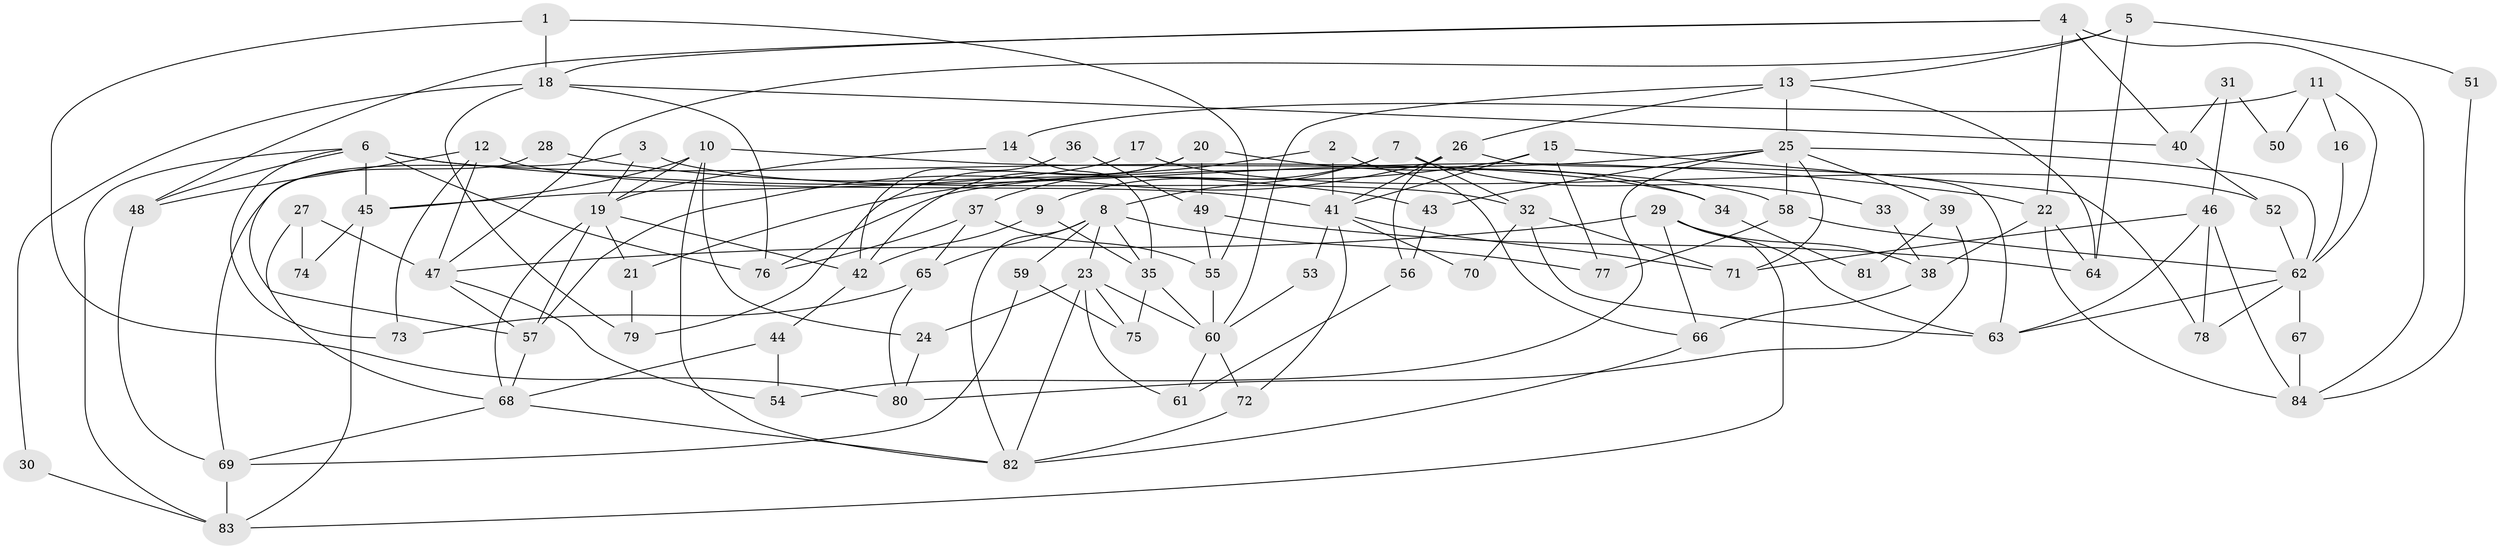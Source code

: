 // Generated by graph-tools (version 1.1) at 2025/50/03/09/25 03:50:03]
// undirected, 84 vertices, 168 edges
graph export_dot {
graph [start="1"]
  node [color=gray90,style=filled];
  1;
  2;
  3;
  4;
  5;
  6;
  7;
  8;
  9;
  10;
  11;
  12;
  13;
  14;
  15;
  16;
  17;
  18;
  19;
  20;
  21;
  22;
  23;
  24;
  25;
  26;
  27;
  28;
  29;
  30;
  31;
  32;
  33;
  34;
  35;
  36;
  37;
  38;
  39;
  40;
  41;
  42;
  43;
  44;
  45;
  46;
  47;
  48;
  49;
  50;
  51;
  52;
  53;
  54;
  55;
  56;
  57;
  58;
  59;
  60;
  61;
  62;
  63;
  64;
  65;
  66;
  67;
  68;
  69;
  70;
  71;
  72;
  73;
  74;
  75;
  76;
  77;
  78;
  79;
  80;
  81;
  82;
  83;
  84;
  1 -- 55;
  1 -- 18;
  1 -- 80;
  2 -- 41;
  2 -- 66;
  2 -- 37;
  3 -- 69;
  3 -- 19;
  3 -- 32;
  4 -- 22;
  4 -- 48;
  4 -- 18;
  4 -- 40;
  4 -- 84;
  5 -- 13;
  5 -- 64;
  5 -- 47;
  5 -- 51;
  6 -- 45;
  6 -- 48;
  6 -- 22;
  6 -- 34;
  6 -- 73;
  6 -- 76;
  6 -- 83;
  7 -- 9;
  7 -- 32;
  7 -- 8;
  7 -- 33;
  8 -- 82;
  8 -- 23;
  8 -- 35;
  8 -- 59;
  8 -- 65;
  8 -- 77;
  9 -- 42;
  9 -- 35;
  10 -- 58;
  10 -- 19;
  10 -- 24;
  10 -- 45;
  10 -- 82;
  11 -- 62;
  11 -- 14;
  11 -- 16;
  11 -- 50;
  12 -- 47;
  12 -- 73;
  12 -- 41;
  12 -- 48;
  13 -- 60;
  13 -- 25;
  13 -- 26;
  13 -- 64;
  14 -- 35;
  14 -- 19;
  15 -- 77;
  15 -- 41;
  15 -- 21;
  15 -- 78;
  16 -- 62;
  17 -- 45;
  17 -- 52;
  18 -- 76;
  18 -- 30;
  18 -- 40;
  18 -- 79;
  19 -- 57;
  19 -- 68;
  19 -- 21;
  19 -- 42;
  20 -- 79;
  20 -- 42;
  20 -- 34;
  20 -- 49;
  21 -- 79;
  22 -- 64;
  22 -- 38;
  22 -- 84;
  23 -- 82;
  23 -- 24;
  23 -- 60;
  23 -- 61;
  23 -- 75;
  24 -- 80;
  25 -- 71;
  25 -- 76;
  25 -- 39;
  25 -- 43;
  25 -- 54;
  25 -- 58;
  25 -- 62;
  26 -- 41;
  26 -- 56;
  26 -- 57;
  26 -- 63;
  27 -- 68;
  27 -- 47;
  27 -- 74;
  28 -- 43;
  28 -- 57;
  29 -- 83;
  29 -- 63;
  29 -- 38;
  29 -- 47;
  29 -- 66;
  30 -- 83;
  31 -- 40;
  31 -- 46;
  31 -- 50;
  32 -- 63;
  32 -- 70;
  32 -- 71;
  33 -- 38;
  34 -- 81;
  35 -- 60;
  35 -- 75;
  36 -- 49;
  36 -- 42;
  37 -- 65;
  37 -- 55;
  37 -- 76;
  38 -- 66;
  39 -- 80;
  39 -- 81;
  40 -- 52;
  41 -- 71;
  41 -- 53;
  41 -- 70;
  41 -- 72;
  42 -- 44;
  43 -- 56;
  44 -- 68;
  44 -- 54;
  45 -- 83;
  45 -- 74;
  46 -- 63;
  46 -- 84;
  46 -- 71;
  46 -- 78;
  47 -- 54;
  47 -- 57;
  48 -- 69;
  49 -- 55;
  49 -- 64;
  51 -- 84;
  52 -- 62;
  53 -- 60;
  55 -- 60;
  56 -- 61;
  57 -- 68;
  58 -- 62;
  58 -- 77;
  59 -- 75;
  59 -- 69;
  60 -- 72;
  60 -- 61;
  62 -- 78;
  62 -- 63;
  62 -- 67;
  65 -- 80;
  65 -- 73;
  66 -- 82;
  67 -- 84;
  68 -- 82;
  68 -- 69;
  69 -- 83;
  72 -- 82;
}
